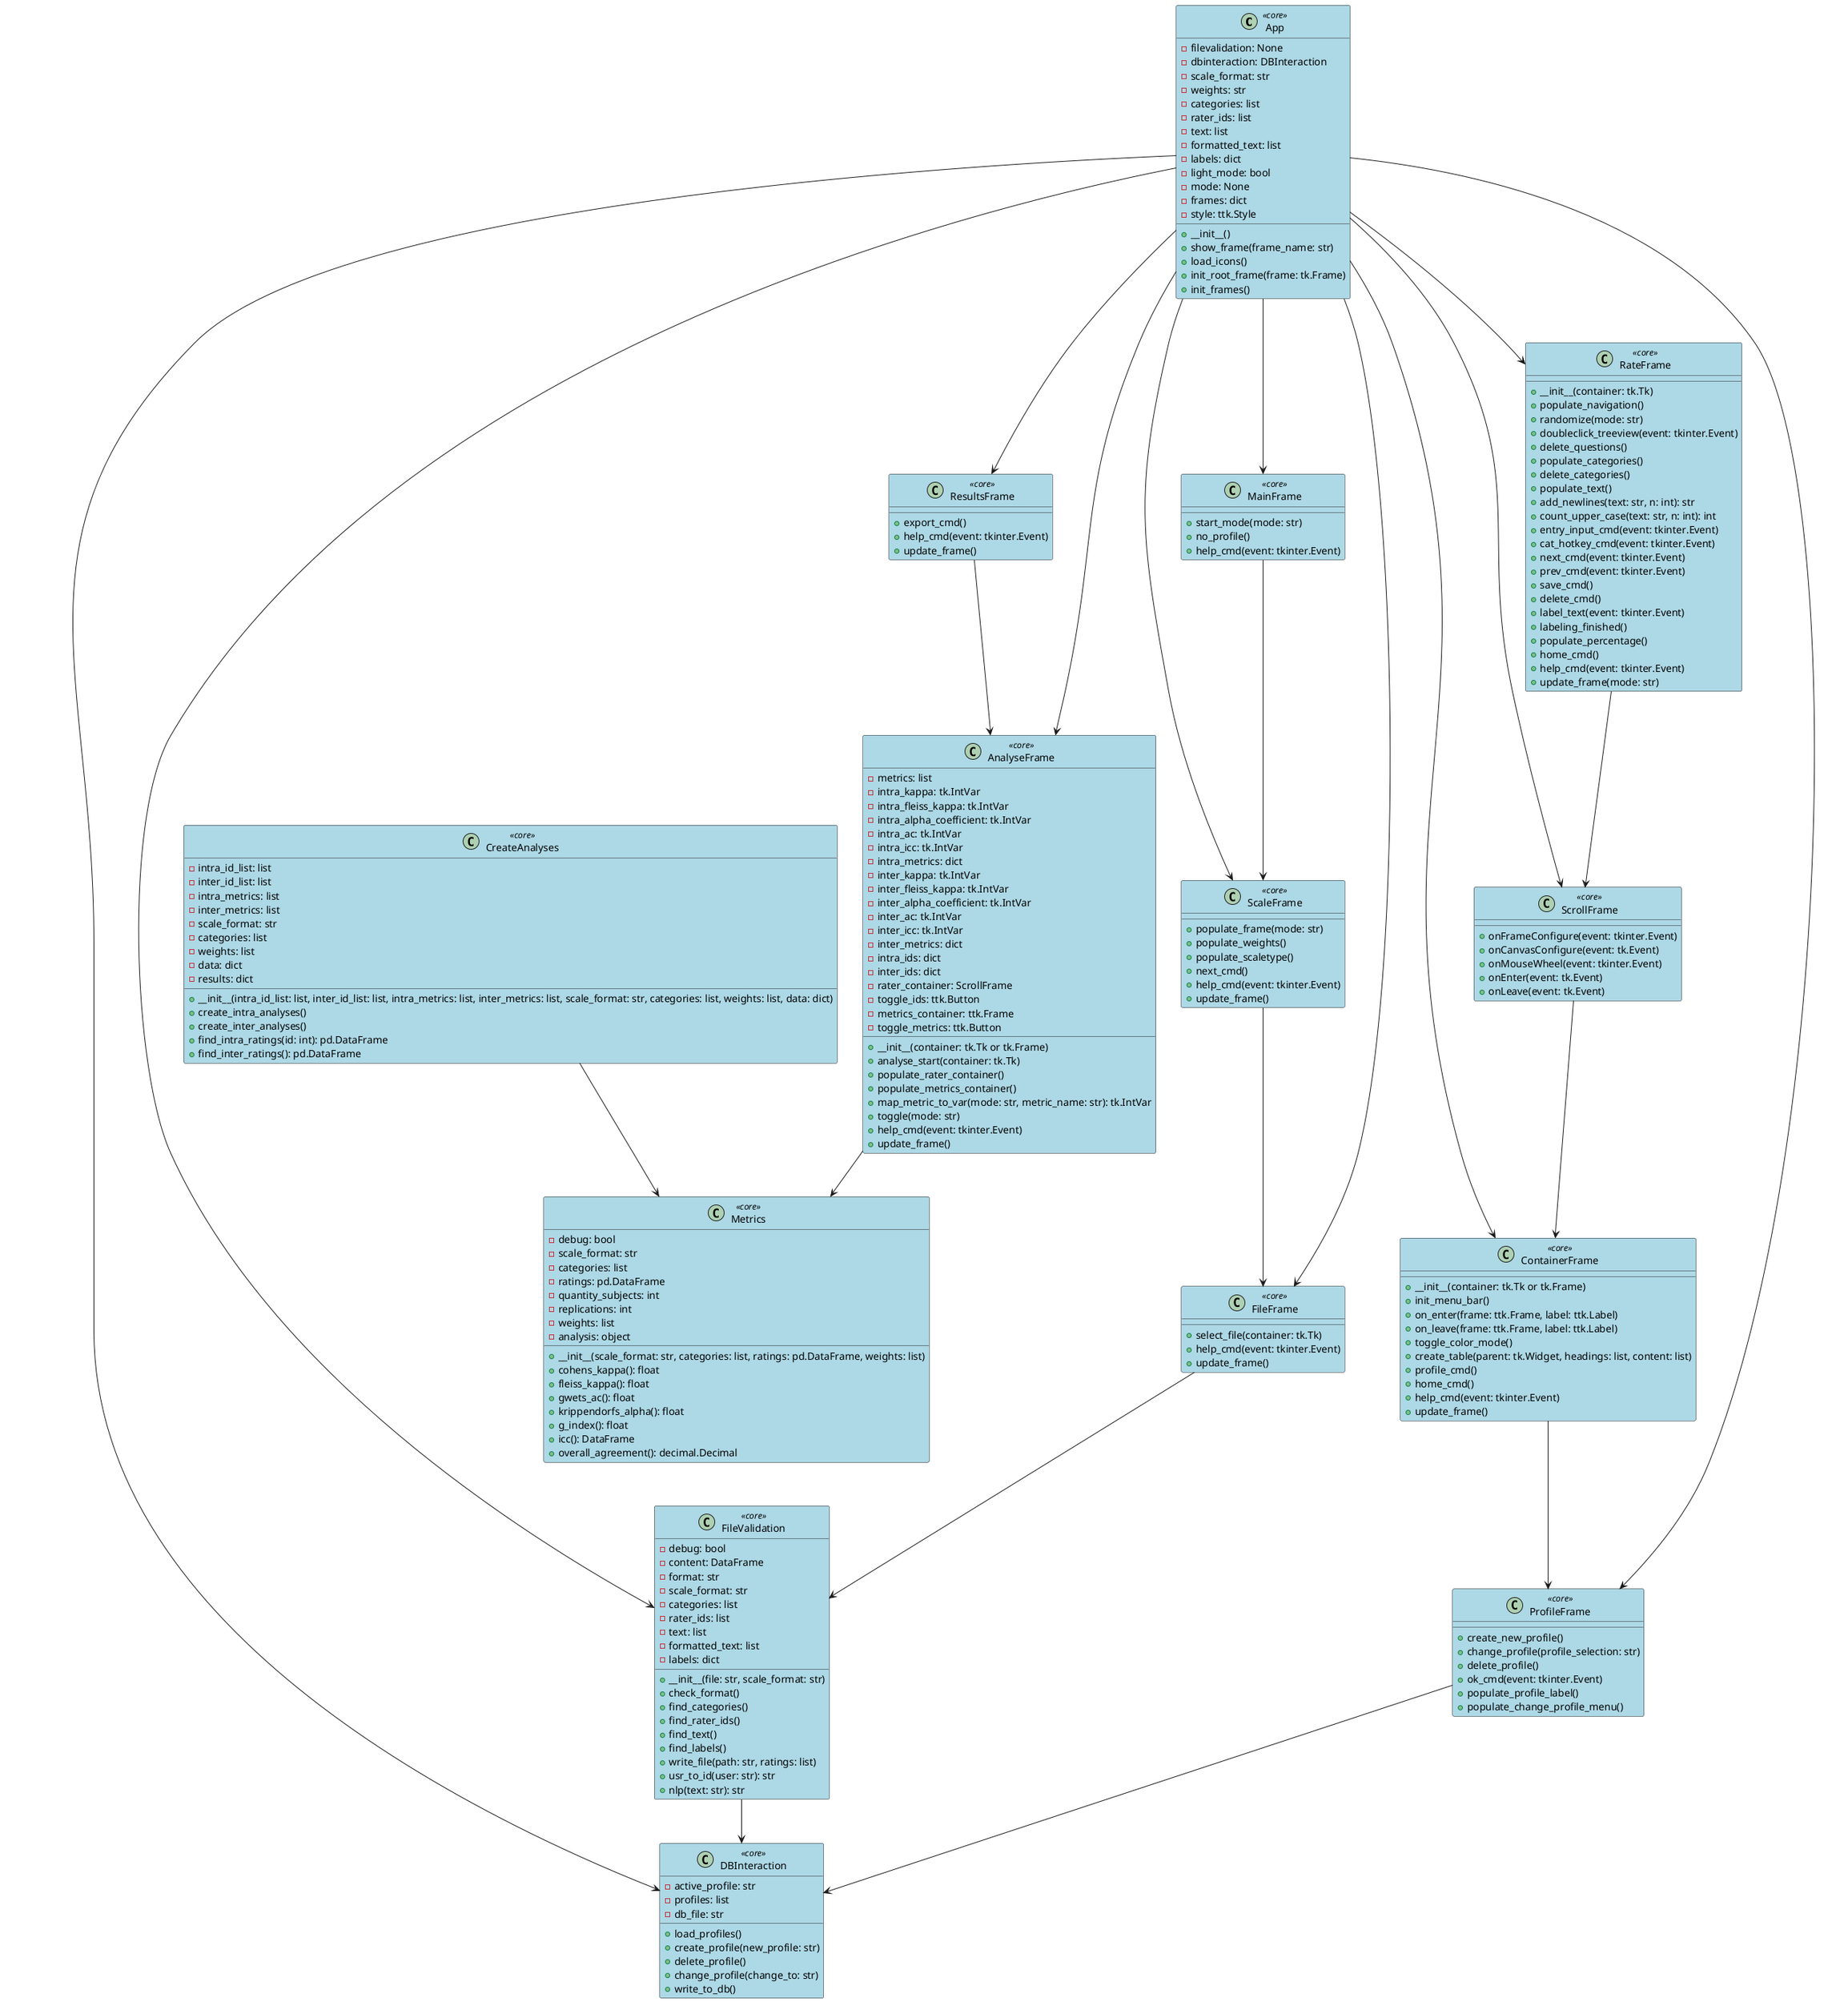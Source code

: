 
@startuml
' This UML class diagram represents the structure of the software project, including core classes, their attributes, methods, and relationships.

skinparam class {
    BackgroundColor<<core>> LightBlue
}

' Define the App class
class App <<core>> {
    +__init__()
    +show_frame(frame_name: str)
    +load_icons()
    +init_root_frame(frame: tk.Frame)
    +init_frames()
    -filevalidation: None
    -dbinteraction: DBInteraction
    -scale_format: str
    -weights: str
    -categories: list
    -rater_ids: list
    -text: list
    -formatted_text: list
    -labels: dict
    -light_mode: bool
    -mode: None
    -frames: dict
    -style: ttk.Style
}

' Define the CreateAnalyses class
class CreateAnalyses <<core>> {
    +__init__(intra_id_list: list, inter_id_list: list, intra_metrics: list, inter_metrics: list, scale_format: str, categories: list, weights: list, data: dict)
    +create_intra_analyses()
    +create_inter_analyses()
    +find_intra_ratings(id: int): pd.DataFrame
    +find_inter_ratings(): pd.DataFrame
    -intra_id_list: list
    -inter_id_list: list
    -intra_metrics: list
    -inter_metrics: list
    -scale_format: str
    -categories: list
    -weights: list
    -data: dict
    -results: dict
}

' Define the FileValidation class
class FileValidation <<core>> {
    +__init__(file: str, scale_format: str)
    +check_format()
    +find_categories()
    +find_rater_ids()
    +find_text()
    +find_labels()
    +write_file(path: str, ratings: list)
    +usr_to_id(user: str): str
    +nlp(text: str): str
    -debug: bool
    -content: DataFrame
    -format: str
    -scale_format: str
    -categories: list
    -rater_ids: list
    -text: list
    -formatted_text: list
    -labels: dict
}

' Define the DBInteraction class
class DBInteraction <<core>> {
    +load_profiles()
    +create_profile(new_profile: str)
    +delete_profile()
    +change_profile(change_to: str)
    +write_to_db()
    -active_profile: str
    -profiles: list
    -db_file: str
}

' Define the Metrics class
class Metrics <<core>> {
    +__init__(scale_format: str, categories: list, ratings: pd.DataFrame, weights: list)
    +cohens_kappa(): float
    +fleiss_kappa(): float
    +gwets_ac(): float
    +krippendorfs_alpha(): float
    +g_index(): float
    +icc(): DataFrame
    +overall_agreement(): decimal.Decimal
    -debug: bool
    -scale_format: str
    -categories: list
    -ratings: pd.DataFrame
    -quantity_subjects: int
    -replications: int
    -weights: list
    -analysis: object
}

' Define the AnalyseFrame class
class AnalyseFrame <<core>> {
    +__init__(container: tk.Tk or tk.Frame)
    +analyse_start(container: tk.Tk)
    +populate_rater_container()
    +populate_metrics_container()
    +map_metric_to_var(mode: str, metric_name: str): tk.IntVar
    +toggle(mode: str)
    +help_cmd(event: tkinter.Event)
    +update_frame()
    -metrics: list
    -intra_kappa: tk.IntVar
    -intra_fleiss_kappa: tk.IntVar
    -intra_alpha_coefficient: tk.IntVar
    -intra_ac: tk.IntVar
    -intra_icc: tk.IntVar
    -intra_metrics: dict
    -inter_kappa: tk.IntVar
    -inter_fleiss_kappa: tk.IntVar
    -inter_alpha_coefficient: tk.IntVar
    -inter_ac: tk.IntVar
    -inter_icc: tk.IntVar
    -inter_metrics: dict
    -intra_ids: dict
    -inter_ids: dict
    -rater_container: ScrollFrame
    -toggle_ids: ttk.Button
    -metrics_container: ttk.Frame
    -toggle_metrics: ttk.Button
}

' Define the ResultsFrame class
class ResultsFrame <<core>> {
    +export_cmd()
    +help_cmd(event: tkinter.Event)
    +update_frame()
}

' Define the ContainerFrame class
class ContainerFrame <<core>> {
    +__init__(container: tk.Tk or tk.Frame)
    +init_menu_bar()
    +on_enter(frame: ttk.Frame, label: ttk.Label)
    +on_leave(frame: ttk.Frame, label: ttk.Label)
    +toggle_color_mode()
    +create_table(parent: tk.Widget, headings: list, content: list)
    +profile_cmd()
    +home_cmd()
    +help_cmd(event: tkinter.Event)
    +update_frame()
}

' Define the ScaleFrame class
class ScaleFrame <<core>> {
    +populate_frame(mode: str)
    +populate_weights()
    +populate_scaletype()
    +next_cmd()
    +help_cmd(event: tkinter.Event)
    +update_frame()
}

' Define the FileFrame class
class FileFrame <<core>> {
    +select_file(container: tk.Tk)
    +help_cmd(event: tkinter.Event)
    +update_frame()
}

' Define the ProfileFrame class
class ProfileFrame <<core>> {
    +create_new_profile()
    +change_profile(profile_selection: str)
    +delete_profile()
    +ok_cmd(event: tkinter.Event)
    +populate_profile_label()
    +populate_change_profile_menu()
}

' Define the ScrollFrame class
class ScrollFrame <<core>> {
    +onFrameConfigure(event: tkinter.Event)
    +onCanvasConfigure(event: tk.Event)
    +onMouseWheel(event: tkinter.Event)
    +onEnter(event: tk.Event)
    +onLeave(event: tk.Event)
}

' Define the MainFrame class
class MainFrame <<core>> {
    +start_mode(mode: str)
    +no_profile()
    +help_cmd(event: tkinter.Event)
}

' Define the RateFrame class
class RateFrame <<core>> {
    +__init__(container: tk.Tk)
    +populate_navigation()
    +randomize(mode: str)
    +doubleclick_treeview(event: tkinter.Event)
    +delete_questions()
    +populate_categories()
    +delete_categories()
    +populate_text()
    +add_newlines(text: str, n: int): str
    +count_upper_case(text: str, n: int): int
    +entry_input_cmd(event: tkinter.Event)
    +cat_hotkey_cmd(event: tkinter.Event)
    +next_cmd(event: tkinter.Event)
    +prev_cmd(event: tkinter.Event)
    +save_cmd()
    +delete_cmd()
    +label_text(event: tkinter.Event)
    +labeling_finished()
    +populate_percentage()
    +home_cmd()
    +help_cmd(event: tkinter.Event)
    +update_frame(mode: str)
}

' Define relationships
App --> DBInteraction
App --> FileValidation
App --> AnalyseFrame
App --> ResultsFrame
App --> ContainerFrame
App --> ScaleFrame
App --> FileFrame
App --> ProfileFrame
App --> ScrollFrame
App --> MainFrame
App --> RateFrame
CreateAnalyses --> Metrics
FileValidation --> DBInteraction
AnalyseFrame --> Metrics
ResultsFrame --> AnalyseFrame
ContainerFrame --> ProfileFrame
ScaleFrame --> FileFrame
FileFrame --> FileValidation
ProfileFrame --> DBInteraction
ScrollFrame --> ContainerFrame
MainFrame --> ScaleFrame
RateFrame --> ScrollFrame

@enduml
